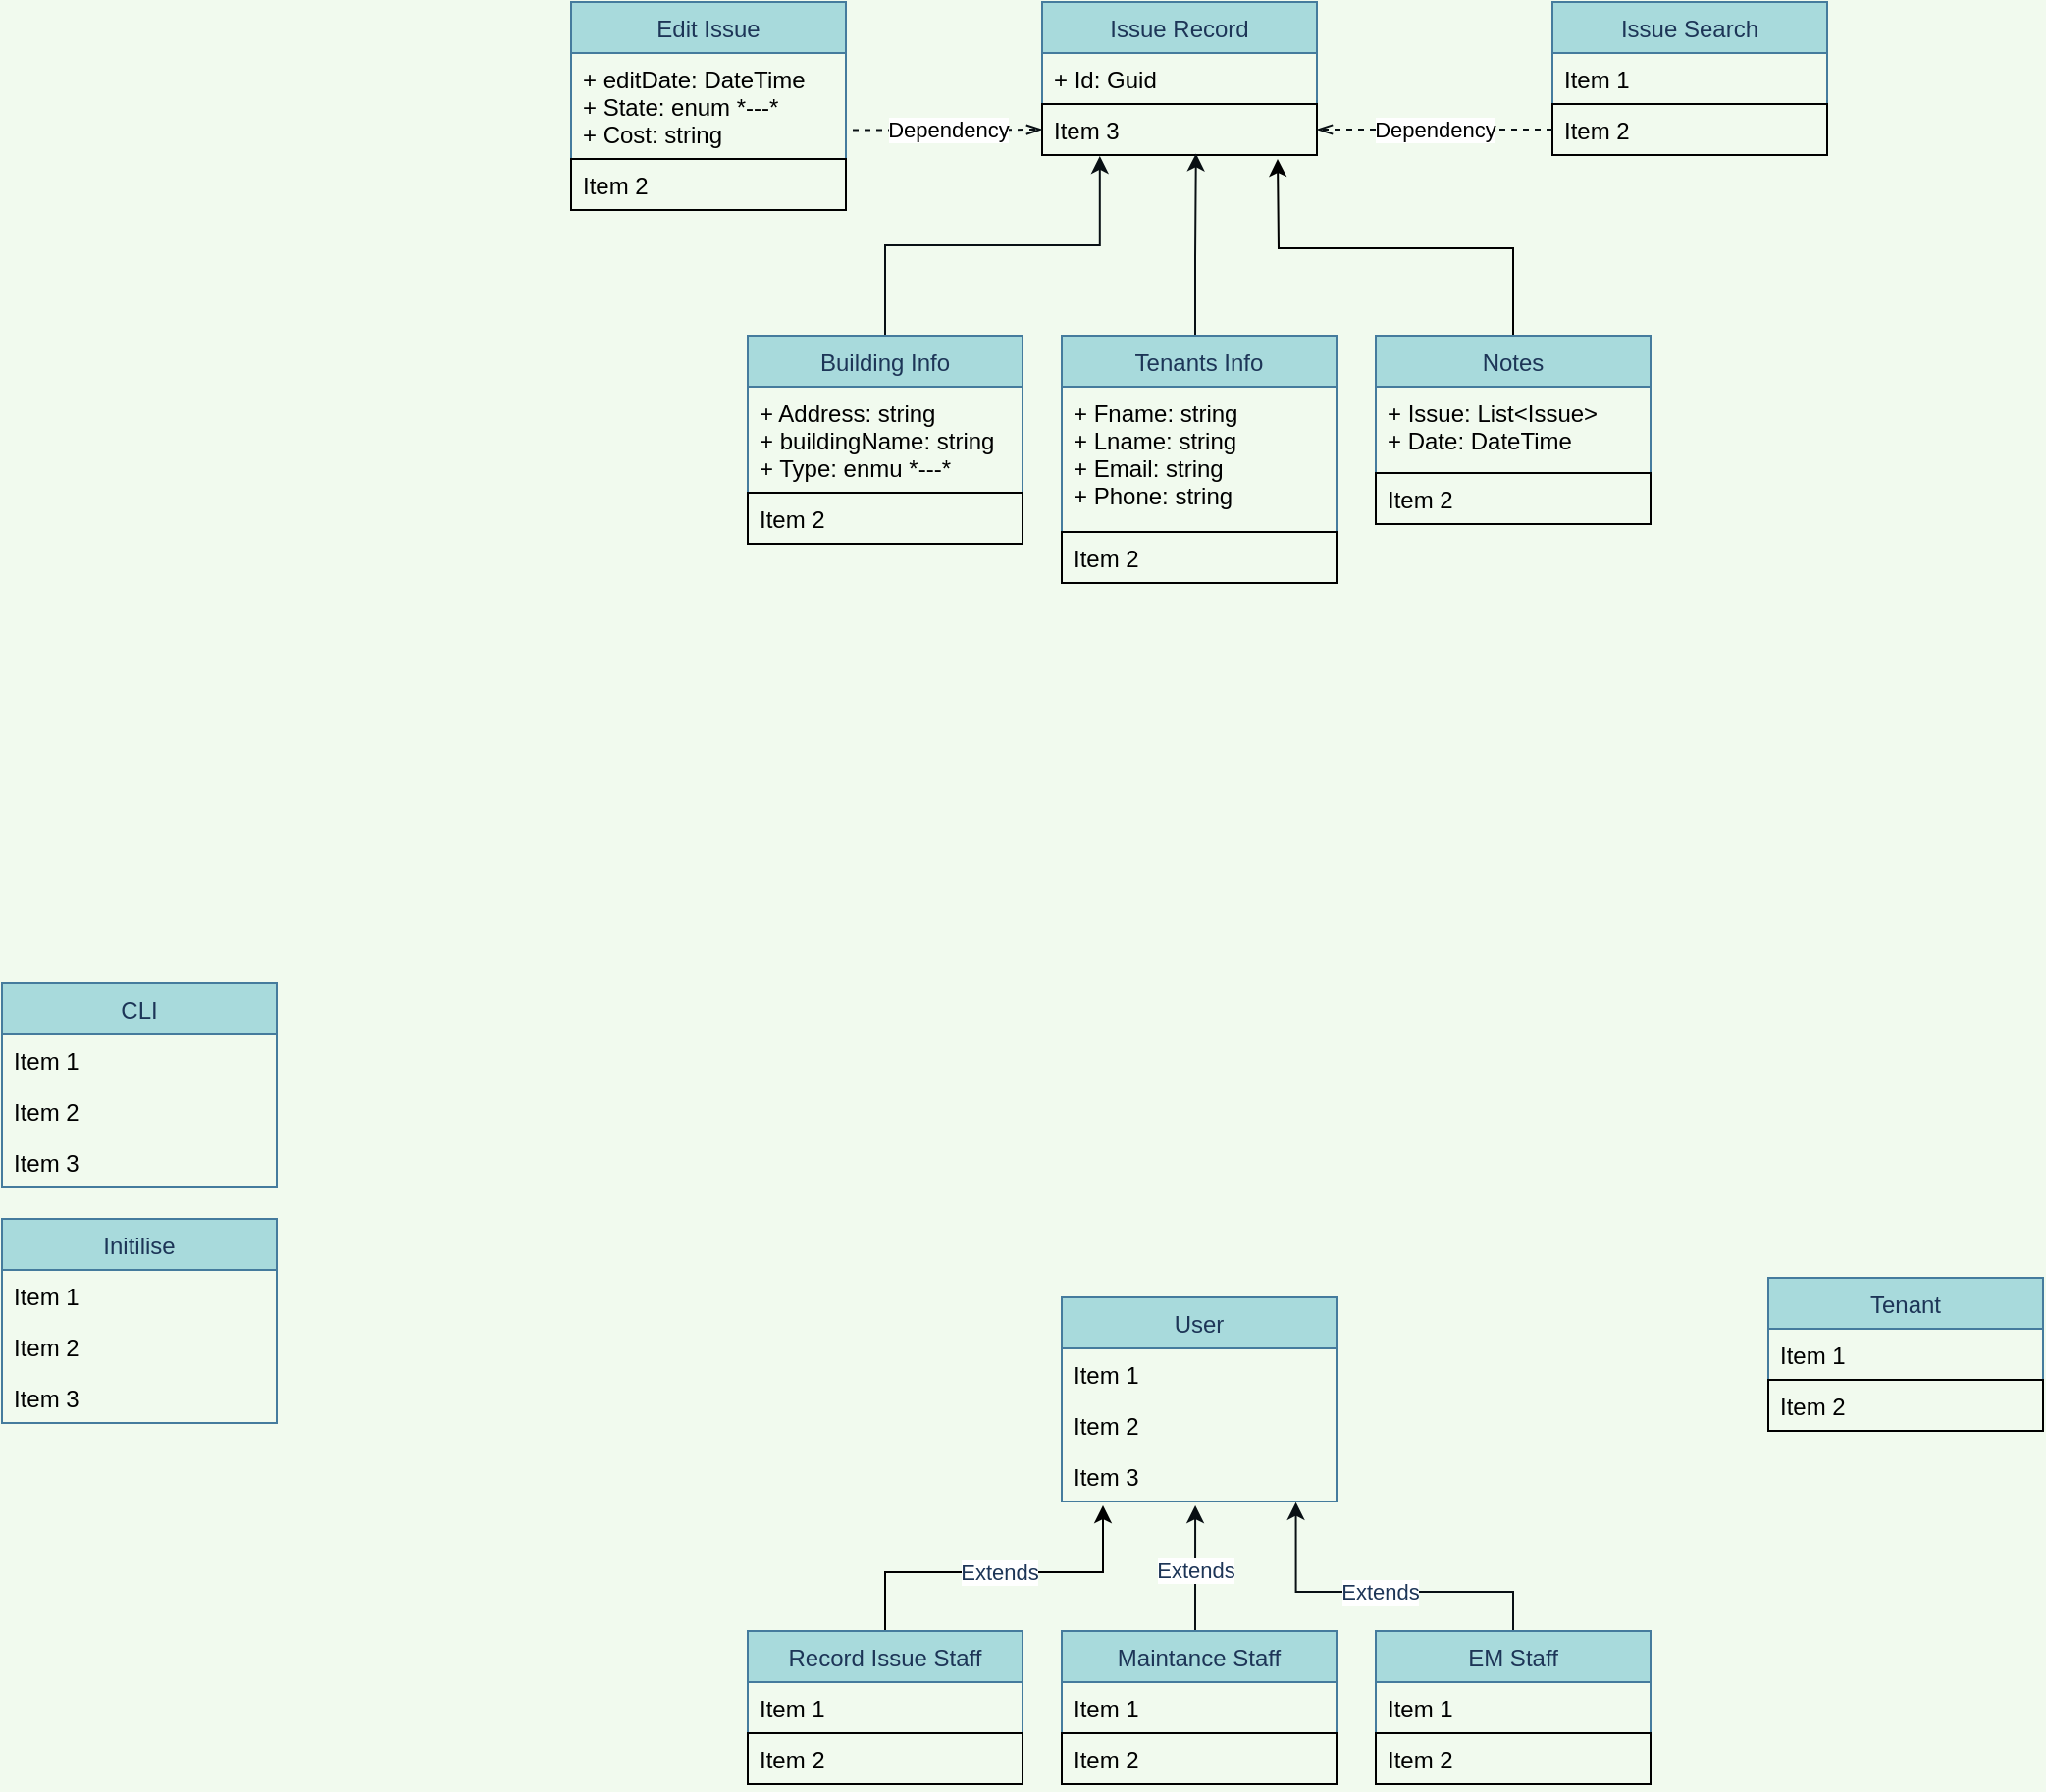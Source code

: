 <mxfile version="14.7.1" type="github"><diagram id="ytJm-4WcB6ZGAaltWZKI" name="Page-1"><mxGraphModel dx="1849" dy="1081" grid="1" gridSize="10" guides="1" tooltips="1" connect="1" arrows="1" fold="1" page="0" pageScale="1" pageWidth="1169" pageHeight="827" background="#F1FAEE" math="0" shadow="0"><root><mxCell id="0"/><mxCell id="1" parent="0"/><mxCell id="Lo6s8V4BhfVK1jpsfnPi-21" value="Extends" style="edgeStyle=orthogonalEdgeStyle;rounded=0;sketch=0;orthogonalLoop=1;jettySize=auto;html=1;exitX=0.5;exitY=0;exitDx=0;exitDy=0;fontColor=#1D3557;fillColor=#A8DADC;" parent="1" source="Lo6s8V4BhfVK1jpsfnPi-1" edge="1"><mxGeometry relative="1" as="geometry"><mxPoint x="-29" y="366" as="targetPoint"/><Array as="points"><mxPoint x="-140" y="400"/><mxPoint x="-29" y="400"/></Array></mxGeometry></mxCell><mxCell id="Lo6s8V4BhfVK1jpsfnPi-1" value="Record Issue Staff" style="swimlane;fontStyle=0;childLayout=stackLayout;horizontal=1;startSize=26;horizontalStack=0;resizeParent=1;resizeParentMax=0;resizeLast=0;collapsible=1;marginBottom=0;rounded=0;sketch=0;fontColor=#1D3557;strokeColor=#457B9D;fillColor=#A8DADC;" parent="1" vertex="1"><mxGeometry x="-210" y="430" width="140" height="78" as="geometry"/></mxCell><mxCell id="Lo6s8V4BhfVK1jpsfnPi-2" value="Item 1" style="text;strokeColor=none;fillColor=none;align=left;verticalAlign=top;spacingLeft=4;spacingRight=4;overflow=hidden;rotatable=0;points=[[0,0.5],[1,0.5]];portConstraint=eastwest;" parent="Lo6s8V4BhfVK1jpsfnPi-1" vertex="1"><mxGeometry y="26" width="140" height="26" as="geometry"/></mxCell><mxCell id="Lo6s8V4BhfVK1jpsfnPi-3" value="Item 2" style="text;fillColor=none;align=left;verticalAlign=top;spacingLeft=4;spacingRight=4;overflow=hidden;rotatable=0;points=[[0,0.5],[1,0.5]];portConstraint=eastwest;strokeColor=#000000;" parent="Lo6s8V4BhfVK1jpsfnPi-1" vertex="1"><mxGeometry y="52" width="140" height="26" as="geometry"/></mxCell><mxCell id="Lo6s8V4BhfVK1jpsfnPi-22" value="Extends" style="edgeStyle=orthogonalEdgeStyle;rounded=0;sketch=0;orthogonalLoop=1;jettySize=auto;html=1;exitX=0.5;exitY=0;exitDx=0;exitDy=0;entryX=0.486;entryY=1.077;entryDx=0;entryDy=0;entryPerimeter=0;fontColor=#1D3557;fillColor=#A8DADC;strokeColor=#091014;" parent="1" source="Lo6s8V4BhfVK1jpsfnPi-5" target="Lo6s8V4BhfVK1jpsfnPi-20" edge="1"><mxGeometry relative="1" as="geometry"><Array as="points"><mxPoint x="18" y="430"/></Array></mxGeometry></mxCell><mxCell id="Lo6s8V4BhfVK1jpsfnPi-5" value="Maintance Staff" style="swimlane;fontStyle=0;childLayout=stackLayout;horizontal=1;startSize=26;horizontalStack=0;resizeParent=1;resizeParentMax=0;resizeLast=0;collapsible=1;marginBottom=0;rounded=0;sketch=0;fontColor=#1D3557;strokeColor=#457B9D;fillColor=#A8DADC;" parent="1" vertex="1"><mxGeometry x="-50" y="430" width="140" height="78" as="geometry"/></mxCell><mxCell id="Lo6s8V4BhfVK1jpsfnPi-6" value="Item 1" style="text;strokeColor=none;fillColor=none;align=left;verticalAlign=top;spacingLeft=4;spacingRight=4;overflow=hidden;rotatable=0;points=[[0,0.5],[1,0.5]];portConstraint=eastwest;" parent="Lo6s8V4BhfVK1jpsfnPi-5" vertex="1"><mxGeometry y="26" width="140" height="26" as="geometry"/></mxCell><mxCell id="Lo6s8V4BhfVK1jpsfnPi-7" value="Item 2" style="text;fillColor=none;align=left;verticalAlign=top;spacingLeft=4;spacingRight=4;overflow=hidden;rotatable=0;points=[[0,0.5],[1,0.5]];portConstraint=eastwest;strokeColor=#000000;" parent="Lo6s8V4BhfVK1jpsfnPi-5" vertex="1"><mxGeometry y="52" width="140" height="26" as="geometry"/></mxCell><mxCell id="Lo6s8V4BhfVK1jpsfnPi-23" value="Extends" style="edgeStyle=orthogonalEdgeStyle;rounded=0;sketch=0;orthogonalLoop=1;jettySize=auto;html=1;exitX=0.5;exitY=0;exitDx=0;exitDy=0;fontColor=#1D3557;fillColor=#A8DADC;strokeColor=#091014;entryX=0.852;entryY=1.013;entryDx=0;entryDy=0;entryPerimeter=0;" parent="1" source="Lo6s8V4BhfVK1jpsfnPi-9" target="Lo6s8V4BhfVK1jpsfnPi-20" edge="1"><mxGeometry relative="1" as="geometry"><mxPoint x="70" y="380" as="targetPoint"/><Array as="points"><mxPoint x="180" y="410"/><mxPoint x="69" y="410"/></Array></mxGeometry></mxCell><mxCell id="Lo6s8V4BhfVK1jpsfnPi-9" value="EM Staff" style="swimlane;fontStyle=0;childLayout=stackLayout;horizontal=1;startSize=26;horizontalStack=0;resizeParent=1;resizeParentMax=0;resizeLast=0;collapsible=1;marginBottom=0;rounded=0;sketch=0;fontColor=#1D3557;strokeColor=#457B9D;fillColor=#A8DADC;" parent="1" vertex="1"><mxGeometry x="110" y="430" width="140" height="78" as="geometry"/></mxCell><mxCell id="Lo6s8V4BhfVK1jpsfnPi-10" value="Item 1" style="text;strokeColor=none;fillColor=none;align=left;verticalAlign=top;spacingLeft=4;spacingRight=4;overflow=hidden;rotatable=0;points=[[0,0.5],[1,0.5]];portConstraint=eastwest;" parent="Lo6s8V4BhfVK1jpsfnPi-9" vertex="1"><mxGeometry y="26" width="140" height="26" as="geometry"/></mxCell><mxCell id="Lo6s8V4BhfVK1jpsfnPi-11" value="Item 2" style="text;fillColor=none;align=left;verticalAlign=top;spacingLeft=4;spacingRight=4;overflow=hidden;rotatable=0;points=[[0,0.5],[1,0.5]];portConstraint=eastwest;strokeColor=#000000;" parent="Lo6s8V4BhfVK1jpsfnPi-9" vertex="1"><mxGeometry y="52" width="140" height="26" as="geometry"/></mxCell><mxCell id="Lo6s8V4BhfVK1jpsfnPi-13" value="Tenant" style="swimlane;fontStyle=0;childLayout=stackLayout;horizontal=1;startSize=26;horizontalStack=0;resizeParent=1;resizeParentMax=0;resizeLast=0;collapsible=1;marginBottom=0;rounded=0;sketch=0;fontColor=#1D3557;strokeColor=#457B9D;fillColor=#A8DADC;" parent="1" vertex="1"><mxGeometry x="310" y="250" width="140" height="78" as="geometry"/></mxCell><mxCell id="Lo6s8V4BhfVK1jpsfnPi-14" value="Item 1" style="text;strokeColor=none;fillColor=none;align=left;verticalAlign=top;spacingLeft=4;spacingRight=4;overflow=hidden;rotatable=0;points=[[0,0.5],[1,0.5]];portConstraint=eastwest;" parent="Lo6s8V4BhfVK1jpsfnPi-13" vertex="1"><mxGeometry y="26" width="140" height="26" as="geometry"/></mxCell><mxCell id="Lo6s8V4BhfVK1jpsfnPi-15" value="Item 2" style="text;fillColor=none;align=left;verticalAlign=top;spacingLeft=4;spacingRight=4;overflow=hidden;rotatable=0;points=[[0,0.5],[1,0.5]];portConstraint=eastwest;strokeColor=#000000;" parent="Lo6s8V4BhfVK1jpsfnPi-13" vertex="1"><mxGeometry y="52" width="140" height="26" as="geometry"/></mxCell><mxCell id="Lo6s8V4BhfVK1jpsfnPi-17" value="User" style="swimlane;fontStyle=0;childLayout=stackLayout;horizontal=1;startSize=26;horizontalStack=0;resizeParent=1;resizeParentMax=0;resizeLast=0;collapsible=1;marginBottom=0;rounded=0;sketch=0;fontColor=#1D3557;strokeColor=#457B9D;fillColor=#A8DADC;" parent="1" vertex="1"><mxGeometry x="-50" y="260" width="140" height="104" as="geometry"/></mxCell><mxCell id="Lo6s8V4BhfVK1jpsfnPi-18" value="Item 1" style="text;strokeColor=none;fillColor=none;align=left;verticalAlign=top;spacingLeft=4;spacingRight=4;overflow=hidden;rotatable=0;points=[[0,0.5],[1,0.5]];portConstraint=eastwest;" parent="Lo6s8V4BhfVK1jpsfnPi-17" vertex="1"><mxGeometry y="26" width="140" height="26" as="geometry"/></mxCell><mxCell id="Lo6s8V4BhfVK1jpsfnPi-19" value="Item 2" style="text;strokeColor=none;fillColor=none;align=left;verticalAlign=top;spacingLeft=4;spacingRight=4;overflow=hidden;rotatable=0;points=[[0,0.5],[1,0.5]];portConstraint=eastwest;" parent="Lo6s8V4BhfVK1jpsfnPi-17" vertex="1"><mxGeometry y="52" width="140" height="26" as="geometry"/></mxCell><mxCell id="Lo6s8V4BhfVK1jpsfnPi-20" value="Item 3" style="text;strokeColor=none;fillColor=none;align=left;verticalAlign=top;spacingLeft=4;spacingRight=4;overflow=hidden;rotatable=0;points=[[0,0.5],[1,0.5]];portConstraint=eastwest;" parent="Lo6s8V4BhfVK1jpsfnPi-17" vertex="1"><mxGeometry y="78" width="140" height="26" as="geometry"/></mxCell><mxCell id="S9WSTFggVogABzAUVLgP-1" value="Issue Record" style="swimlane;fontStyle=0;childLayout=stackLayout;horizontal=1;startSize=26;horizontalStack=0;resizeParent=1;resizeParentMax=0;resizeLast=0;collapsible=1;marginBottom=0;rounded=0;sketch=0;fontColor=#1D3557;strokeColor=#457B9D;fillColor=#A8DADC;" parent="1" vertex="1"><mxGeometry x="-60" y="-400" width="140" height="78" as="geometry"/></mxCell><mxCell id="S9WSTFggVogABzAUVLgP-2" value="+ Id: Guid" style="text;strokeColor=none;fillColor=none;align=left;verticalAlign=top;spacingLeft=4;spacingRight=4;overflow=hidden;rotatable=0;points=[[0,0.5],[1,0.5]];portConstraint=eastwest;" parent="S9WSTFggVogABzAUVLgP-1" vertex="1"><mxGeometry y="26" width="140" height="26" as="geometry"/></mxCell><mxCell id="S9WSTFggVogABzAUVLgP-4" value="Item 3" style="text;fillColor=none;align=left;verticalAlign=top;spacingLeft=4;spacingRight=4;overflow=hidden;rotatable=0;points=[[0,0.5],[1,0.5]];portConstraint=eastwest;strokeColor=#000000;" parent="S9WSTFggVogABzAUVLgP-1" vertex="1"><mxGeometry y="52" width="140" height="26" as="geometry"/></mxCell><mxCell id="S9WSTFggVogABzAUVLgP-5" value="Issue Search" style="swimlane;fontStyle=0;childLayout=stackLayout;horizontal=1;startSize=26;horizontalStack=0;resizeParent=1;resizeParentMax=0;resizeLast=0;collapsible=1;marginBottom=0;rounded=0;sketch=0;fontColor=#1D3557;strokeColor=#457B9D;fillColor=#A8DADC;" parent="1" vertex="1"><mxGeometry x="200" y="-400" width="140" height="78" as="geometry"/></mxCell><mxCell id="S9WSTFggVogABzAUVLgP-6" value="Item 1" style="text;strokeColor=none;fillColor=none;align=left;verticalAlign=top;spacingLeft=4;spacingRight=4;overflow=hidden;rotatable=0;points=[[0,0.5],[1,0.5]];portConstraint=eastwest;" parent="S9WSTFggVogABzAUVLgP-5" vertex="1"><mxGeometry y="26" width="140" height="26" as="geometry"/></mxCell><mxCell id="S9WSTFggVogABzAUVLgP-7" value="Item 2" style="text;fillColor=none;align=left;verticalAlign=top;spacingLeft=4;spacingRight=4;overflow=hidden;rotatable=0;points=[[0,0.5],[1,0.5]];portConstraint=eastwest;strokeColor=#000000;" parent="S9WSTFggVogABzAUVLgP-5" vertex="1"><mxGeometry y="52" width="140" height="26" as="geometry"/></mxCell><mxCell id="S9WSTFggVogABzAUVLgP-27" style="edgeStyle=orthogonalEdgeStyle;rounded=0;sketch=0;orthogonalLoop=1;jettySize=auto;html=1;exitX=0.5;exitY=0;exitDx=0;exitDy=0;shadow=0;strokeColor=#091014;entryX=0.56;entryY=0.97;entryDx=0;entryDy=0;entryPerimeter=0;" parent="1" source="S9WSTFggVogABzAUVLgP-9" target="S9WSTFggVogABzAUVLgP-4" edge="1"><mxGeometry relative="1" as="geometry"><mxPoint x="10" y="-270" as="targetPoint"/><Array as="points"><mxPoint x="18" y="-230"/><mxPoint x="18" y="-270"/><mxPoint x="18" y="-270"/></Array></mxGeometry></mxCell><mxCell id="S9WSTFggVogABzAUVLgP-9" value="Tenants Info" style="swimlane;fontStyle=0;childLayout=stackLayout;horizontal=1;startSize=26;horizontalStack=0;resizeParent=1;resizeParentMax=0;resizeLast=0;collapsible=1;marginBottom=0;rounded=0;sketch=0;fontColor=#1D3557;strokeColor=#457B9D;fillColor=#A8DADC;" parent="1" vertex="1"><mxGeometry x="-50" y="-230" width="140" height="126" as="geometry"><mxRectangle x="-830" y="430" width="100" height="26" as="alternateBounds"/></mxGeometry></mxCell><mxCell id="S9WSTFggVogABzAUVLgP-10" value="+ Fname: string&#10;+ Lname: string&#10;+ Email: string&#10;+ Phone: string" style="text;strokeColor=none;fillColor=none;align=left;verticalAlign=top;spacingLeft=4;spacingRight=4;overflow=hidden;rotatable=0;points=[[0,0.5],[1,0.5]];portConstraint=eastwest;" parent="S9WSTFggVogABzAUVLgP-9" vertex="1"><mxGeometry y="26" width="140" height="74" as="geometry"/></mxCell><mxCell id="S9WSTFggVogABzAUVLgP-11" value="Item 2" style="text;fillColor=none;align=left;verticalAlign=top;spacingLeft=4;spacingRight=4;overflow=hidden;rotatable=0;points=[[0,0.5],[1,0.5]];portConstraint=eastwest;strokeColor=#000000;" parent="S9WSTFggVogABzAUVLgP-9" vertex="1"><mxGeometry y="100" width="140" height="26" as="geometry"/></mxCell><mxCell id="S9WSTFggVogABzAUVLgP-13" value="CLI" style="swimlane;fontStyle=0;childLayout=stackLayout;horizontal=1;startSize=26;horizontalStack=0;resizeParent=1;resizeParentMax=0;resizeLast=0;collapsible=1;marginBottom=0;rounded=0;sketch=0;fontColor=#1D3557;strokeColor=#457B9D;fillColor=#A8DADC;" parent="1" vertex="1"><mxGeometry x="-590" y="100" width="140" height="104" as="geometry"/></mxCell><mxCell id="S9WSTFggVogABzAUVLgP-14" value="Item 1" style="text;strokeColor=none;fillColor=none;align=left;verticalAlign=top;spacingLeft=4;spacingRight=4;overflow=hidden;rotatable=0;points=[[0,0.5],[1,0.5]];portConstraint=eastwest;" parent="S9WSTFggVogABzAUVLgP-13" vertex="1"><mxGeometry y="26" width="140" height="26" as="geometry"/></mxCell><mxCell id="S9WSTFggVogABzAUVLgP-15" value="Item 2" style="text;strokeColor=none;fillColor=none;align=left;verticalAlign=top;spacingLeft=4;spacingRight=4;overflow=hidden;rotatable=0;points=[[0,0.5],[1,0.5]];portConstraint=eastwest;" parent="S9WSTFggVogABzAUVLgP-13" vertex="1"><mxGeometry y="52" width="140" height="26" as="geometry"/></mxCell><mxCell id="S9WSTFggVogABzAUVLgP-16" value="Item 3" style="text;strokeColor=none;fillColor=none;align=left;verticalAlign=top;spacingLeft=4;spacingRight=4;overflow=hidden;rotatable=0;points=[[0,0.5],[1,0.5]];portConstraint=eastwest;" parent="S9WSTFggVogABzAUVLgP-13" vertex="1"><mxGeometry y="78" width="140" height="26" as="geometry"/></mxCell><mxCell id="S9WSTFggVogABzAUVLgP-17" value="Initilise" style="swimlane;fontStyle=0;childLayout=stackLayout;horizontal=1;startSize=26;horizontalStack=0;resizeParent=1;resizeParentMax=0;resizeLast=0;collapsible=1;marginBottom=0;rounded=0;sketch=0;fontColor=#1D3557;strokeColor=#457B9D;fillColor=#A8DADC;" parent="1" vertex="1"><mxGeometry x="-590" y="220" width="140" height="104" as="geometry"/></mxCell><mxCell id="S9WSTFggVogABzAUVLgP-18" value="Item 1" style="text;strokeColor=none;fillColor=none;align=left;verticalAlign=top;spacingLeft=4;spacingRight=4;overflow=hidden;rotatable=0;points=[[0,0.5],[1,0.5]];portConstraint=eastwest;" parent="S9WSTFggVogABzAUVLgP-17" vertex="1"><mxGeometry y="26" width="140" height="26" as="geometry"/></mxCell><mxCell id="S9WSTFggVogABzAUVLgP-19" value="Item 2" style="text;strokeColor=none;fillColor=none;align=left;verticalAlign=top;spacingLeft=4;spacingRight=4;overflow=hidden;rotatable=0;points=[[0,0.5],[1,0.5]];portConstraint=eastwest;" parent="S9WSTFggVogABzAUVLgP-17" vertex="1"><mxGeometry y="52" width="140" height="26" as="geometry"/></mxCell><mxCell id="S9WSTFggVogABzAUVLgP-20" value="Item 3" style="text;strokeColor=none;fillColor=none;align=left;verticalAlign=top;spacingLeft=4;spacingRight=4;overflow=hidden;rotatable=0;points=[[0,0.5],[1,0.5]];portConstraint=eastwest;" parent="S9WSTFggVogABzAUVLgP-17" vertex="1"><mxGeometry y="78" width="140" height="26" as="geometry"/></mxCell><mxCell id="S9WSTFggVogABzAUVLgP-26" style="edgeStyle=orthogonalEdgeStyle;rounded=0;orthogonalLoop=1;jettySize=auto;html=1;exitX=0.5;exitY=0;exitDx=0;exitDy=0;shadow=0;sketch=0;" parent="1" source="S9WSTFggVogABzAUVLgP-21" edge="1"><mxGeometry relative="1" as="geometry"><mxPoint x="60" y="-320" as="targetPoint"/></mxGeometry></mxCell><mxCell id="S9WSTFggVogABzAUVLgP-21" value="Notes" style="swimlane;fontStyle=0;childLayout=stackLayout;horizontal=1;startSize=26;horizontalStack=0;resizeParent=1;resizeParentMax=0;resizeLast=0;collapsible=1;marginBottom=0;rounded=0;sketch=0;fontColor=#1D3557;strokeColor=#457B9D;fillColor=#A8DADC;" parent="1" vertex="1"><mxGeometry x="110" y="-230" width="140" height="96" as="geometry"/></mxCell><mxCell id="S9WSTFggVogABzAUVLgP-22" value="+ Issue: List&lt;Issue&gt;&#10;+ Date: DateTime" style="text;strokeColor=none;fillColor=none;align=left;verticalAlign=top;spacingLeft=4;spacingRight=4;overflow=hidden;rotatable=0;points=[[0,0.5],[1,0.5]];portConstraint=eastwest;" parent="S9WSTFggVogABzAUVLgP-21" vertex="1"><mxGeometry y="26" width="140" height="44" as="geometry"/></mxCell><mxCell id="S9WSTFggVogABzAUVLgP-23" value="Item 2" style="text;fillColor=none;align=left;verticalAlign=top;spacingLeft=4;spacingRight=4;overflow=hidden;rotatable=0;points=[[0,0.5],[1,0.5]];portConstraint=eastwest;strokeColor=#000000;" parent="S9WSTFggVogABzAUVLgP-21" vertex="1"><mxGeometry y="70" width="140" height="26" as="geometry"/></mxCell><mxCell id="S9WSTFggVogABzAUVLgP-28" value="Dependency" style="edgeStyle=orthogonalEdgeStyle;rounded=0;sketch=0;orthogonalLoop=1;jettySize=auto;html=1;exitX=0;exitY=0.5;exitDx=0;exitDy=0;entryX=1;entryY=0.5;entryDx=0;entryDy=0;shadow=0;strokeColor=#091014;dashed=1;endArrow=openThin;endFill=0;" parent="1" source="S9WSTFggVogABzAUVLgP-7" edge="1"><mxGeometry relative="1" as="geometry"><mxPoint x="80.0" y="-335" as="targetPoint"/></mxGeometry></mxCell><mxCell id="S9WSTFggVogABzAUVLgP-29" value="Edit Issue" style="swimlane;fontStyle=0;childLayout=stackLayout;horizontal=1;startSize=26;horizontalStack=0;resizeParent=1;resizeParentMax=0;resizeLast=0;collapsible=1;marginBottom=0;rounded=0;sketch=0;fontColor=#1D3557;strokeColor=#457B9D;fillColor=#A8DADC;" parent="1" vertex="1"><mxGeometry x="-300" y="-400" width="140" height="106" as="geometry"/></mxCell><mxCell id="S9WSTFggVogABzAUVLgP-30" value="+ editDate: DateTime&#10;+ State: enum *---*&#10;+ Cost: string" style="text;strokeColor=none;fillColor=none;align=left;verticalAlign=top;spacingLeft=4;spacingRight=4;overflow=hidden;rotatable=0;points=[[0,0.5],[1,0.5]];portConstraint=eastwest;" parent="S9WSTFggVogABzAUVLgP-29" vertex="1"><mxGeometry y="26" width="140" height="54" as="geometry"/></mxCell><mxCell id="S9WSTFggVogABzAUVLgP-31" value="Item 2" style="text;fillColor=none;align=left;verticalAlign=top;spacingLeft=4;spacingRight=4;overflow=hidden;rotatable=0;points=[[0,0.5],[1,0.5]];portConstraint=eastwest;strokeColor=#000000;" parent="S9WSTFggVogABzAUVLgP-29" vertex="1"><mxGeometry y="80" width="140" height="26" as="geometry"/></mxCell><mxCell id="S9WSTFggVogABzAUVLgP-33" value="Dependency" style="edgeStyle=orthogonalEdgeStyle;rounded=0;sketch=0;orthogonalLoop=1;jettySize=auto;html=1;exitX=1.025;exitY=0.728;exitDx=0;exitDy=0;entryX=0;entryY=0.5;entryDx=0;entryDy=0;shadow=0;strokeColor=#091014;dashed=1;endArrow=openThin;endFill=0;exitPerimeter=0;" parent="1" source="S9WSTFggVogABzAUVLgP-30" edge="1"><mxGeometry relative="1" as="geometry"><mxPoint x="-40" y="-450" as="sourcePoint"/><mxPoint x="-60" y="-335" as="targetPoint"/></mxGeometry></mxCell><mxCell id="S9WSTFggVogABzAUVLgP-38" style="edgeStyle=orthogonalEdgeStyle;rounded=0;sketch=0;orthogonalLoop=1;jettySize=auto;html=1;exitX=0.5;exitY=0;exitDx=0;exitDy=0;entryX=0.21;entryY=1.019;entryDx=0;entryDy=0;entryPerimeter=0;shadow=0;endArrow=classic;endFill=1;strokeColor=#091014;" parent="1" source="S9WSTFggVogABzAUVLgP-34" target="S9WSTFggVogABzAUVLgP-4" edge="1"><mxGeometry relative="1" as="geometry"/></mxCell><mxCell id="S9WSTFggVogABzAUVLgP-34" value="Building Info" style="swimlane;fontStyle=0;childLayout=stackLayout;horizontal=1;startSize=26;horizontalStack=0;resizeParent=1;resizeParentMax=0;resizeLast=0;collapsible=1;marginBottom=0;rounded=0;sketch=0;fontColor=#1D3557;strokeColor=#457B9D;fillColor=#A8DADC;" parent="1" vertex="1"><mxGeometry x="-210" y="-230" width="140" height="106" as="geometry"/></mxCell><mxCell id="S9WSTFggVogABzAUVLgP-35" value="+ Address: string&#10;+ buildingName: string&#10;+ Type: enmu *---*" style="text;strokeColor=none;fillColor=none;align=left;verticalAlign=top;spacingLeft=4;spacingRight=4;overflow=hidden;rotatable=0;points=[[0,0.5],[1,0.5]];portConstraint=eastwest;" parent="S9WSTFggVogABzAUVLgP-34" vertex="1"><mxGeometry y="26" width="140" height="54" as="geometry"/></mxCell><mxCell id="S9WSTFggVogABzAUVLgP-36" value="Item 2" style="text;fillColor=none;align=left;verticalAlign=top;spacingLeft=4;spacingRight=4;overflow=hidden;rotatable=0;points=[[0,0.5],[1,0.5]];portConstraint=eastwest;strokeColor=#000000;" parent="S9WSTFggVogABzAUVLgP-34" vertex="1"><mxGeometry y="80" width="140" height="26" as="geometry"/></mxCell></root></mxGraphModel></diagram></mxfile>